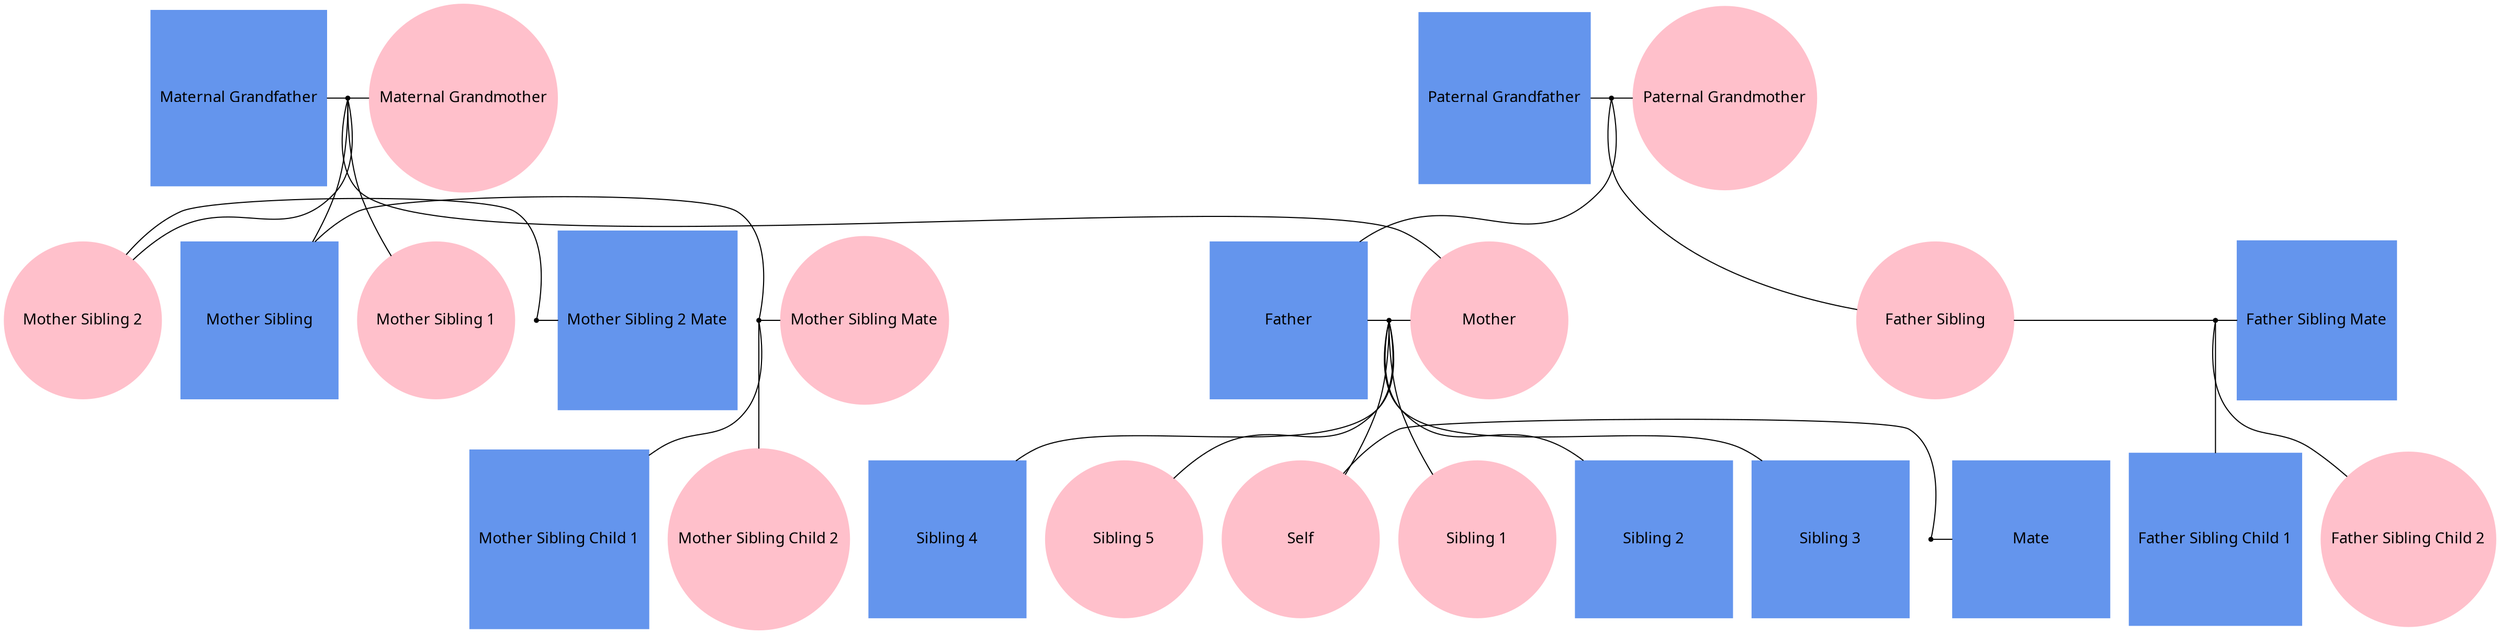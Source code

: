 graph f16 {
    
	"Self"                   [fontname="helvetica:bold", fixedsize=shape, width=2, shape=oval, style=filled, regular=1, color="pink"] ;
	"Mate"                   [fontname="helvetica:bold", fixedsize=shape, width=2, shape=box,  style=filled, regular=1, color="cornflowerblue"] ;
	"Sibling 1"              [fontname="helvetica:bold", width=2, shape=oval, style=filled, regular=1, color="pink"] ;
	"Sibling 2"              [fontname="helvetica:bold", width=2, shape=box,  style=filled, regular=1, color="cornflowerblue"] ;
	"Sibling 3"              [fontname="helvetica:bold", width=2, shape=box,  style=filled, regular=1, color="cornflowerblue"] ;
	"Sibling 4"              [fontname="helvetica:bold", width=2, shape=box,  style=filled, regular=1, color="cornflowerblue"] ;
	"Sibling 5"              [fontname="helvetica:bold", width=2, shape=oval, style=filled, regular=1, color="pink"] ;
	"Father"                 [fontname="helvetica:bold", width=2, shape=box,  style=filled, regular=1, color="cornflowerblue"] ;
	"Father Sibling"         [fontname="helvetica:bold", width=2, shape=oval, style=filled, regular=1, color="pink"] ;
	"Father Sibling Mate"    [fontname="helvetica:bold", width=2, shape=box,  style=filled, regular=1, color="cornflowerblue"] ;
	"Father Sibling Child 1" [fontname="helvetica:bold", width=2, shape=box,  style=filled, regular=1, color="cornflowerblue"] ;
	"Father Sibling Child 2" [fontname="helvetica:bold", width=2, shape=oval, style=filled, regular=1, color="pink"] ;
	"Paternal Grandmother"   [fontname="helvetica:bold", width=2, shape=oval, style=filled, regular=1, color="pink"] ;
	"Paternal Grandfather"   [fontname="helvetica:bold", width=2, shape=box,  style=filled, regular=1, color="cornflowerblue"] ;
	"Mother"                 [fontname="helvetica:bold", width=2, shape=oval, style=filled, regular=1, color="pink"] ;
	"Mother Sibling 1"       [fontname="helvetica:bold", width=2, shape=oval, style=filled, regular=1, color="pink"] ;
	"Mother Sibling 2"       [fontname="helvetica:bold", width=2, shape=oval, style=filled, regular=1, color="pink"] ;
	"Mother Sibling 2 Mate"  [fontname="helvetica:bold", width=2, shape=box,  style=filled, regular=1, color="cornflowerblue"] ;
	"Mother Sibling"         [fontname="helvetica:bold", width=2, shape=box,  style=filled, regular=1, color="cornflowerblue"] ;
	"Mother Sibling Mate"    [fontname="helvetica:bold", width=2, shape=oval, style=filled, regular=1, color="pink"] ;
	"Mother Sibling Child 1" [fontname="helvetica:bold", width=2, shape=box,  style=filled, regular=1, color="cornflowerblue"] ;
	"Mother Sibling Child 2" [fontname="helvetica:bold", width=2, shape=oval, style=filled, regular=1, color="pink"] ;
	"Maternal Grandmother"   [fontname="helvetica:bold", width=2, shape=oval, style=filled, regular=1, color="pink"] ;
	"Maternal Grandfather"   [fontname="helvetica:bold", width=2, shape=box,  style=filled, regular=1, color="cornflowerblue"] ;

	"self+mate"         [shape=point] ;
	"father+mother"     [shape=point] ;
    "pGFather+pGMother" [shape=point] ;
	"mGFather+mGMother" [shape=point] ;

    "fSibling+fSiblingMate"   [shape=point] ;
    "mSibling+mSiblingMate"   [shape=point] ;
    "mSibling2+mSibling2Mate" [shape=point] ;

    "Father" -- "father+mother" -- "Mother" ;
    "Self" -- "self+mate" -- "Mate" ;
    "Paternal Grandfather" -- "pGFather+pGMother" -- "Paternal Grandmother" ;
    "Maternal Grandfather" -- "mGFather+mGMother" -- "Maternal Grandmother" ;

    "father+mother" -- "Self" ;
    "father+mother" -- "Sibling 1" ;
    "father+mother" -- "Sibling 2" ;
    "father+mother" -- "Sibling 3" ;
    "father+mother" -- "Sibling 4" ;
    "father+mother" -- "Sibling 5" ;

    "pGFather+pGMother" -- "Father" ;
    "pGFather+pGMother" -- "Father Sibling" ;

    "Father Sibling" -- "fSibling+fSiblingMate" -- "Father Sibling Mate" ;
    "Mother Sibling" -- "mSibling+mSiblingMate" -- "Mother Sibling Mate" ;
    "Mother Sibling 2" -- "mSibling2+mSibling2Mate" -- "Mother Sibling 2 Mate";

    "mGFather+mGMother" -- "Mother" ;
    "mGFather+mGMother" -- "Mother Sibling" ;
    "mGFather+mGMother" -- "Mother Sibling 1" ;
    "mGFather+mGMother" -- "Mother Sibling 2" ;

    "fSibling+fSiblingMate" -- "Father Sibling Child 1" ;
    "fSibling+fSiblingMate" -- "Father Sibling Child 2" ;

    "mSibling+mSiblingMate" -- "Mother Sibling Child 1" ;
    "mSibling+mSiblingMate" -- "Mother Sibling Child 2" ;

    {rank=same; "Self" "self+mate" "Mate"}
    {rank=same; "Father" "father+mother" "Mother"}
    {rank=same; "Paternal Grandfather" "pGFather+pGMother" "Paternal Grandmother"}
    {rank=same; "Maternal Grandfather" "mGFather+mGMother" "Maternal Grandmother"}
    {rank=same; "Father Sibling" "fSibling+fSiblingMate" "Father Sibling Mate"}
    {rank=same; "Mother Sibling" "mSibling+mSiblingMate" "Mother Sibling Mate"}
    {rank=same; "Mother Sibling 2" "mSibling2+mSibling2Mate" "Mother Sibling 2 Mate"}
    {rank=same; "Father Sibling Child 1" "Father Sibling Child 2"}
    {rank=same; "Mother Sibling Child 1" "Mother Sibling Child 2"}

}